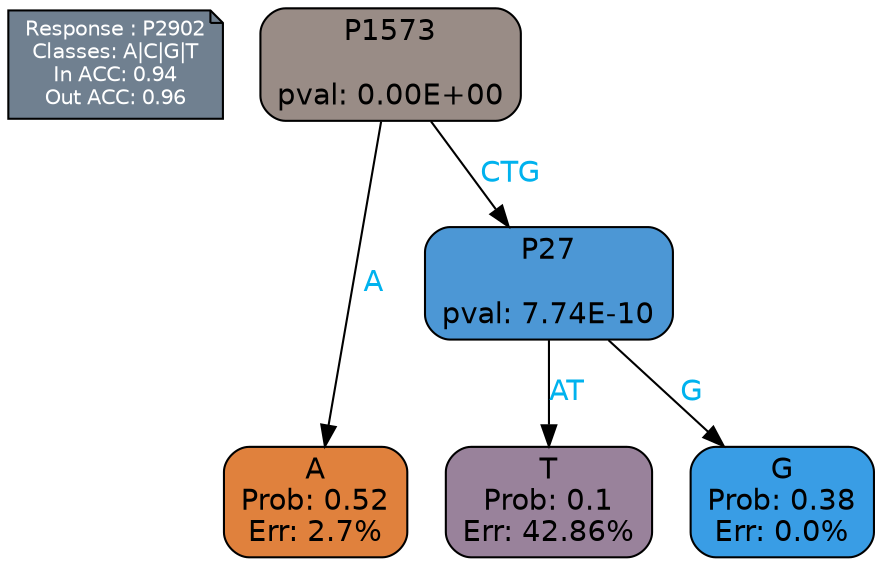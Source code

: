 digraph Tree {
node [shape=box, style="filled, rounded", color="black", fontname=helvetica] ;
graph [ranksep=equally, splines=polylines, bgcolor=transparent, dpi=600] ;
edge [fontname=helvetica] ;
LEGEND [label="Response : P2902
Classes: A|C|G|T
In ACC: 0.94
Out ACC: 0.96
",shape=note,align=left,style=filled,fillcolor="slategray",fontcolor="white",fontsize=10];1 [label="P1573

pval: 0.00E+00", fillcolor="#998c86"] ;
2 [label="A
Prob: 0.52
Err: 2.7%", fillcolor="#e0813d"] ;
3 [label="P27

pval: 7.74E-10", fillcolor="#4c97d5"] ;
4 [label="T
Prob: 0.1
Err: 42.86%", fillcolor="#99829b"] ;
5 [label="G
Prob: 0.38
Err: 0.0%", fillcolor="#399de5"] ;
1 -> 2 [label="A",fontcolor=deepskyblue2] ;
1 -> 3 [label="CTG",fontcolor=deepskyblue2] ;
3 -> 4 [label="AT",fontcolor=deepskyblue2] ;
3 -> 5 [label="G",fontcolor=deepskyblue2] ;
{rank = same; 2;4;5;}{rank = same; LEGEND;1;}}